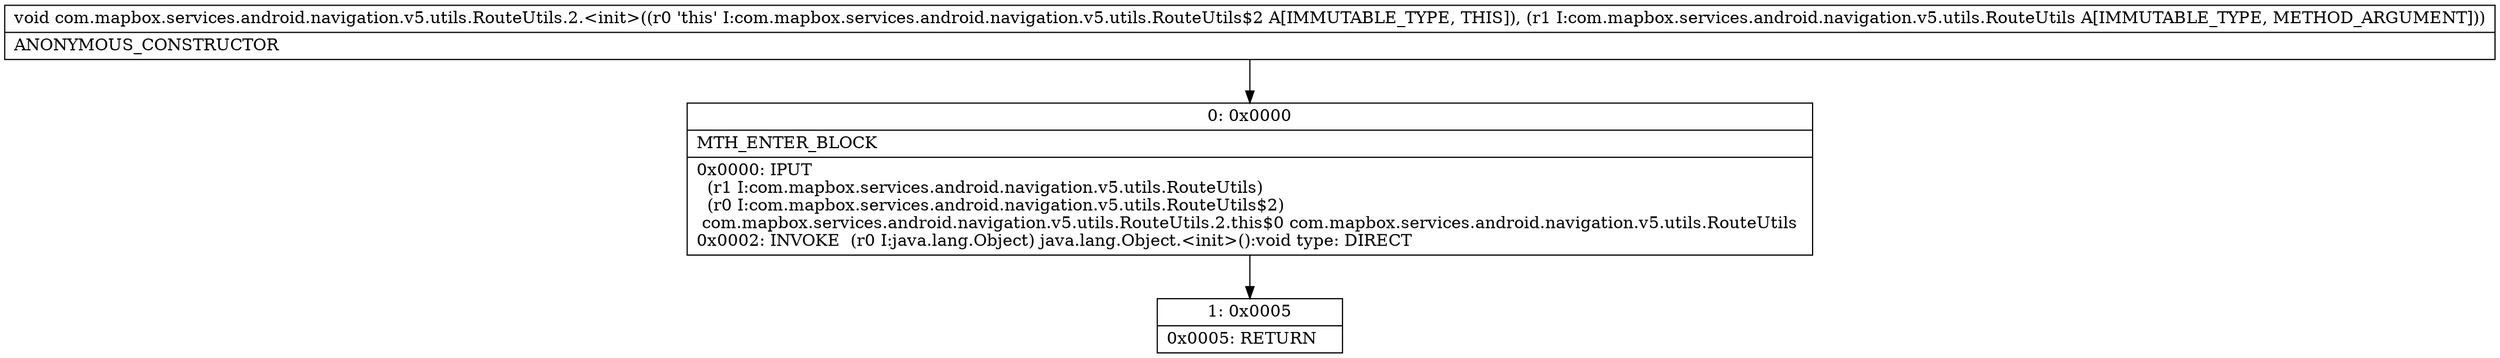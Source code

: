 digraph "CFG forcom.mapbox.services.android.navigation.v5.utils.RouteUtils.2.\<init\>(Lcom\/mapbox\/services\/android\/navigation\/v5\/utils\/RouteUtils;)V" {
Node_0 [shape=record,label="{0\:\ 0x0000|MTH_ENTER_BLOCK\l|0x0000: IPUT  \l  (r1 I:com.mapbox.services.android.navigation.v5.utils.RouteUtils)\l  (r0 I:com.mapbox.services.android.navigation.v5.utils.RouteUtils$2)\l com.mapbox.services.android.navigation.v5.utils.RouteUtils.2.this$0 com.mapbox.services.android.navigation.v5.utils.RouteUtils \l0x0002: INVOKE  (r0 I:java.lang.Object) java.lang.Object.\<init\>():void type: DIRECT \l}"];
Node_1 [shape=record,label="{1\:\ 0x0005|0x0005: RETURN   \l}"];
MethodNode[shape=record,label="{void com.mapbox.services.android.navigation.v5.utils.RouteUtils.2.\<init\>((r0 'this' I:com.mapbox.services.android.navigation.v5.utils.RouteUtils$2 A[IMMUTABLE_TYPE, THIS]), (r1 I:com.mapbox.services.android.navigation.v5.utils.RouteUtils A[IMMUTABLE_TYPE, METHOD_ARGUMENT]))  | ANONYMOUS_CONSTRUCTOR\l}"];
MethodNode -> Node_0;
Node_0 -> Node_1;
}

